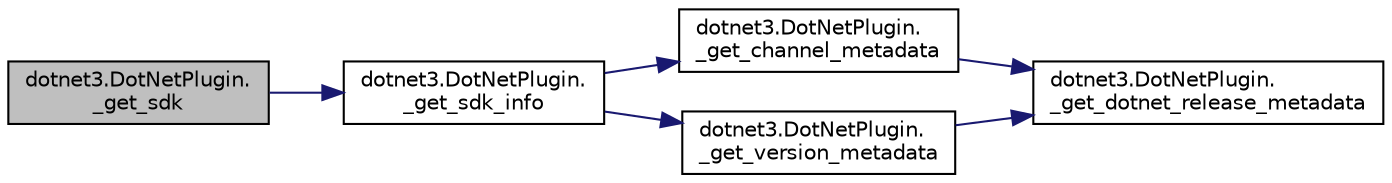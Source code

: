 digraph "dotnet3.DotNetPlugin._get_sdk"
{
 // LATEX_PDF_SIZE
  edge [fontname="Helvetica",fontsize="10",labelfontname="Helvetica",labelfontsize="10"];
  node [fontname="Helvetica",fontsize="10",shape=record];
  rankdir="LR";
  Node1 [label="dotnet3.DotNetPlugin.\l_get_sdk",height=0.2,width=0.4,color="black", fillcolor="grey75", style="filled", fontcolor="black",tooltip=" "];
  Node1 -> Node2 [color="midnightblue",fontsize="10",style="solid",fontname="Helvetica"];
  Node2 [label="dotnet3.DotNetPlugin.\l_get_sdk_info",height=0.2,width=0.4,color="black", fillcolor="white", style="filled",URL="$classdotnet3_1_1_dot_net_plugin.html#ac23a832e28d57ef05998c9d1900179a5",tooltip=" "];
  Node2 -> Node3 [color="midnightblue",fontsize="10",style="solid",fontname="Helvetica"];
  Node3 [label="dotnet3.DotNetPlugin.\l_get_channel_metadata",height=0.2,width=0.4,color="black", fillcolor="white", style="filled",URL="$classdotnet3_1_1_dot_net_plugin.html#aca78525d202ce3cbe91cc807649ef60f",tooltip=" "];
  Node3 -> Node4 [color="midnightblue",fontsize="10",style="solid",fontname="Helvetica"];
  Node4 [label="dotnet3.DotNetPlugin.\l_get_dotnet_release_metadata",height=0.2,width=0.4,color="black", fillcolor="white", style="filled",URL="$classdotnet3_1_1_dot_net_plugin.html#a684c8f64a9a756674c1e964cbab43f2e",tooltip=" "];
  Node2 -> Node5 [color="midnightblue",fontsize="10",style="solid",fontname="Helvetica"];
  Node5 [label="dotnet3.DotNetPlugin.\l_get_version_metadata",height=0.2,width=0.4,color="black", fillcolor="white", style="filled",URL="$classdotnet3_1_1_dot_net_plugin.html#aae35d5b42043c15622ccfd70d851b3f4",tooltip=" "];
  Node5 -> Node4 [color="midnightblue",fontsize="10",style="solid",fontname="Helvetica"];
}
